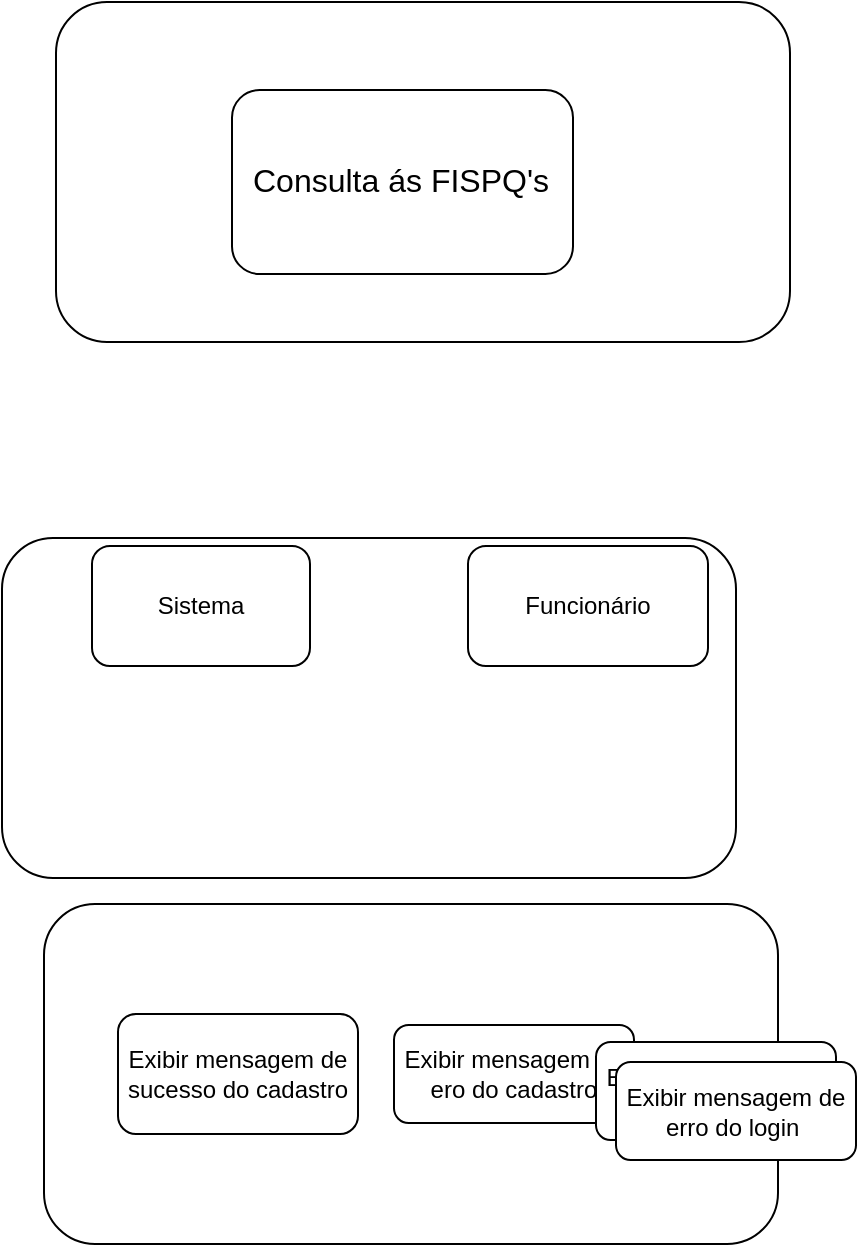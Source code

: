 <mxfile version="24.7.17" pages="2">
  <diagram name="Página-1" id="GgXQBKr8t791sdZcNhxC">
    <mxGraphModel dx="1847" dy="1982" grid="0" gridSize="10" guides="1" tooltips="1" connect="1" arrows="1" fold="1" page="0" pageScale="1" pageWidth="827" pageHeight="1169" math="0" shadow="0">
      <root>
        <mxCell id="0" />
        <mxCell id="1" parent="0" />
        <mxCell id="w-A656O4wGVXQX7GyhBn-4" value="" style="rounded=1;whiteSpace=wrap;html=1;" vertex="1" parent="1">
          <mxGeometry x="137" y="-511" width="367" height="170" as="geometry" />
        </mxCell>
        <mxCell id="w-A656O4wGVXQX7GyhBn-2" value="" style="rounded=1;whiteSpace=wrap;html=1;" vertex="1" parent="1">
          <mxGeometry x="131" y="-60" width="367" height="170" as="geometry" />
        </mxCell>
        <mxCell id="w-A656O4wGVXQX7GyhBn-5" value="" style="rounded=1;whiteSpace=wrap;html=1;" vertex="1" parent="1">
          <mxGeometry x="225" y="-467" width="170.5" height="92" as="geometry" />
        </mxCell>
        <mxCell id="w-A656O4wGVXQX7GyhBn-6" value="" style="rounded=1;whiteSpace=wrap;html=1;" vertex="1" parent="1">
          <mxGeometry x="110" y="-243" width="367" height="170" as="geometry" />
        </mxCell>
        <mxCell id="w-A656O4wGVXQX7GyhBn-7" value="Sistema&lt;span style=&quot;color: rgba(0, 0, 0, 0); font-family: monospace; font-size: 0px; text-align: start; text-wrap-mode: nowrap;&quot;&gt;%3CmxGraphModel%3E%3Croot%3E%3CmxCell%20id%3D%220%22%2F%3E%3CmxCell%20id%3D%221%22%20parent%3D%220%22%2F%3E%3CmxCell%20id%3D%222%22%20value%3D%22%22%20style%3D%22rounded%3D1%3BwhiteSpace%3Dwrap%3Bhtml%3D1%3B%22%20vertex%3D%221%22%20parent%3D%221%22%3E%3CmxGeometry%20x%3D%22114%22%20y%3D%22-353%22%20width%3D%22367%22%20height%3D%22170%22%20as%3D%22geometry%22%2F%3E%3C%2FmxCell%3E%3CmxCell%20id%3D%223%22%20value%3D%22%22%20style%3D%22rounded%3D1%3BwhiteSpace%3Dwrap%3Bhtml%3D1%3B%22%20vertex%3D%221%22%20parent%3D%221%22%3E%3CmxGeometry%20x%3D%22235%22%20y%3D%22-301%22%20width%3D%22120%22%20height%3D%2260%22%20as%3D%22geometry%22%2F%3E%3C%2FmxCell%3E%3C%2Froot%3E%3C%2FmxGraphModel%3E&lt;/span&gt;" style="rounded=1;whiteSpace=wrap;html=1;" vertex="1" parent="1">
          <mxGeometry x="155" y="-239" width="109" height="60" as="geometry" />
        </mxCell>
        <mxCell id="w-A656O4wGVXQX7GyhBn-8" value="Consulta ás FISPQ&#39;s" style="text;html=1;align=center;verticalAlign=middle;whiteSpace=wrap;rounded=0;fontSize=16;" vertex="1" parent="1">
          <mxGeometry x="228.75" y="-464" width="161" height="84" as="geometry" />
        </mxCell>
        <mxCell id="w-A656O4wGVXQX7GyhBn-11" value="Funcionário" style="rounded=1;whiteSpace=wrap;html=1;" vertex="1" parent="1">
          <mxGeometry x="343" y="-239" width="120" height="60" as="geometry" />
        </mxCell>
        <mxCell id="Y626JkSGVE9mQPIE8GK0-1" value="Exibir mensagem de ero do cadastro" style="rounded=1;whiteSpace=wrap;html=1;" vertex="1" parent="1">
          <mxGeometry x="306" y="0.5" width="120" height="49" as="geometry" />
        </mxCell>
        <mxCell id="w-A656O4wGVXQX7GyhBn-3" value="Exibir mensagem de sucesso do cadastro" style="rounded=1;whiteSpace=wrap;html=1;" vertex="1" parent="1">
          <mxGeometry x="168" y="-5" width="120" height="60" as="geometry" />
        </mxCell>
        <mxCell id="Y626JkSGVE9mQPIE8GK0-2" value="Exibir mensagem de sucesso do&amp;nbsp;&lt;span style=&quot;color: rgba(0, 0, 0, 0); font-family: monospace; font-size: 0px; text-align: start; text-wrap-mode: nowrap;&quot;&gt;%3CmxGraphModel%3E%3Croot%3E%3CmxCell%20id%3D%220%22%2F%3E%3CmxCell%20id%3D%221%22%20parent%3D%220%22%2F%3E%3CmxCell%20id%3D%222%22%20value%3D%22Exibir%20mensagem%20de%20ero%20do%20cadastro%22%20style%3D%22rounded%3D1%3BwhiteSpace%3Dwrap%3Bhtml%3D1%3B%22%20vertex%3D%221%22%20parent%3D%221%22%3E%3CmxGeometry%20x%3D%22306%22%20y%3D%220.5%22%20width%3D%22120%22%20height%3D%2249%22%20as%3D%22geometry%22%2F%3E%3C%2FmxCell%3E%3C%2Froot%3E%3C%2FmxGraphModel%3E&lt;/span&gt;login" style="rounded=1;whiteSpace=wrap;html=1;" vertex="1" parent="1">
          <mxGeometry x="407" y="9" width="120" height="49" as="geometry" />
        </mxCell>
        <mxCell id="Y626JkSGVE9mQPIE8GK0-3" value="Exibir mensagem de erro do login&amp;nbsp;&lt;span style=&quot;color: rgba(0, 0, 0, 0); font-family: monospace; font-size: 0px; text-align: start; text-wrap-mode: nowrap;&quot;&gt;%3CmxGraphModel%3E%3Croot%3E%3CmxCell%20id%3D%220%22%2F%3E%3CmxCell%20id%3D%221%22%20parent%3D%220%22%2F%3E%3CmxCell%20id%3D%222%22%20value%3D%22Exibir%20mensagem%20de%20ero%20do%20cadastro%22%20style%3D%22rounded%3D1%3BwhiteSpace%3Dwrap%3Bhtml%3D1%3B%22%20vertex%3D%221%22%20parent%3D%221%22%3E%3CmxGeometry%20x%3D%22306%22%20y%3D%220.5%22%20width%3D%22120%22%20height%3D%2249%22%20as%3D%22geometry%22%2F%3E%3C%2FmxCell%3E%3C%2Froot%3E%3C%2FmxGraph&lt;/span&gt;" style="rounded=1;whiteSpace=wrap;html=1;" vertex="1" parent="1">
          <mxGeometry x="417" y="19" width="120" height="49" as="geometry" />
        </mxCell>
      </root>
    </mxGraphModel>
  </diagram>
  <diagram id="st2IvXCXWv6MZ0JeC0wY" name="Página-2">
    <mxGraphModel grid="0" page="0" gridSize="10" guides="1" tooltips="1" connect="1" arrows="1" fold="1" pageScale="1" pageWidth="827" pageHeight="1169" math="0" shadow="0">
      <root>
        <mxCell id="0" />
        <mxCell id="1" parent="0" />
      </root>
    </mxGraphModel>
  </diagram>
</mxfile>
